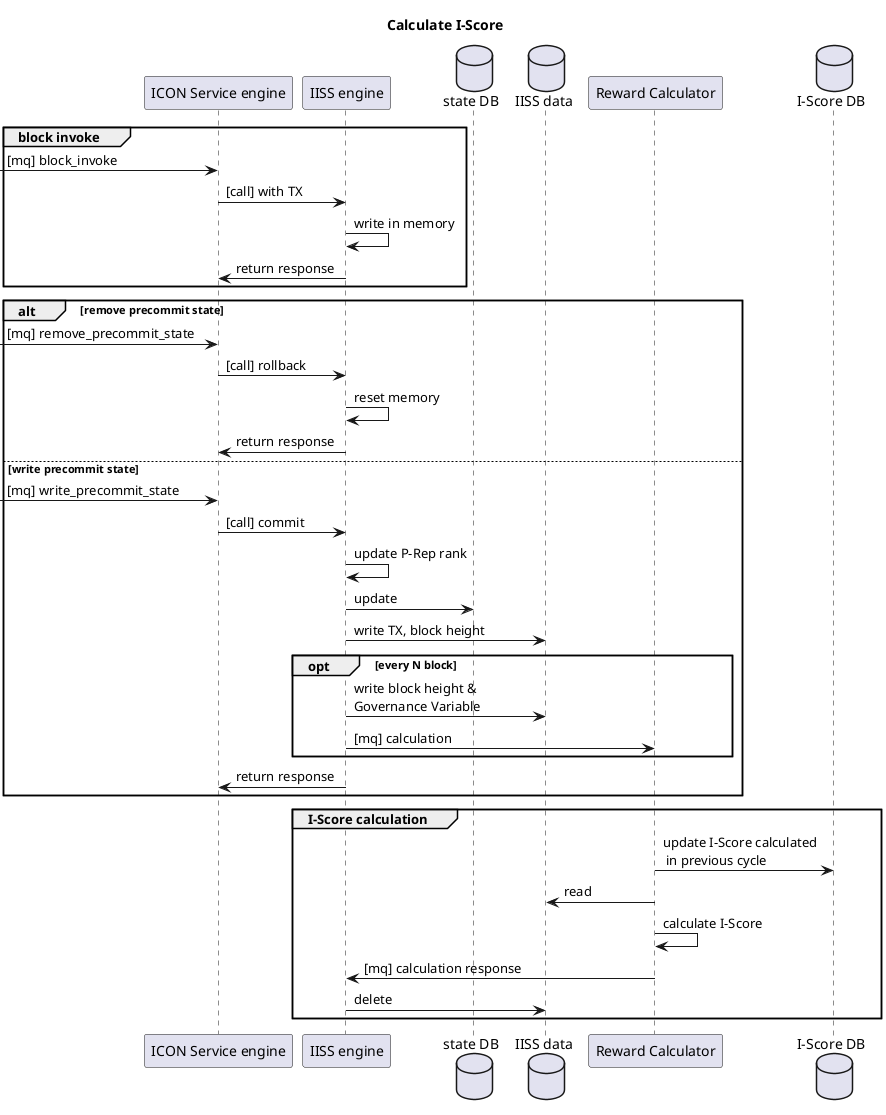 @startuml
title Calculate I-Score

participant "ICON Service engine" as IS
participant "IISS engine" as IISS
database "state DB" as SDB
database "IISS data" as ID
participant "Reward Calculator" as RC
database "I-Score DB" as ISDB

group block invoke
-> IS: [mq] block_invoke
IS -> IISS: [call] with TX
IISS -> IISS: write in memory
IISS -> IS: return response
end

alt remove precommit state

-> IS: [mq] remove_precommit_state
IS -> IISS: [call] rollback
IISS -> IISS: reset memory
IISS -> IS: return response

else write precommit state

-> IS: [mq] write_precommit_state
IS -> IISS: [call] commit
IISS -> IISS: update P-Rep rank
IISS -> SDB: update
IISS -> ID: write TX, block height

opt every N block
IISS -> ID: write block height &\nGovernance Variable
IISS -> RC: [mq] calculation
end alt every N block

IISS -> IS: return response

end group write precommit

group I-Score calculation

RC -> ISDB: update I-Score calculated\n in previous cycle
RC -> ID: read
RC -> RC: calculate I-Score
RC -> IISS: [mq] calculation response
IISS -> ID: delete


end group
@enduml